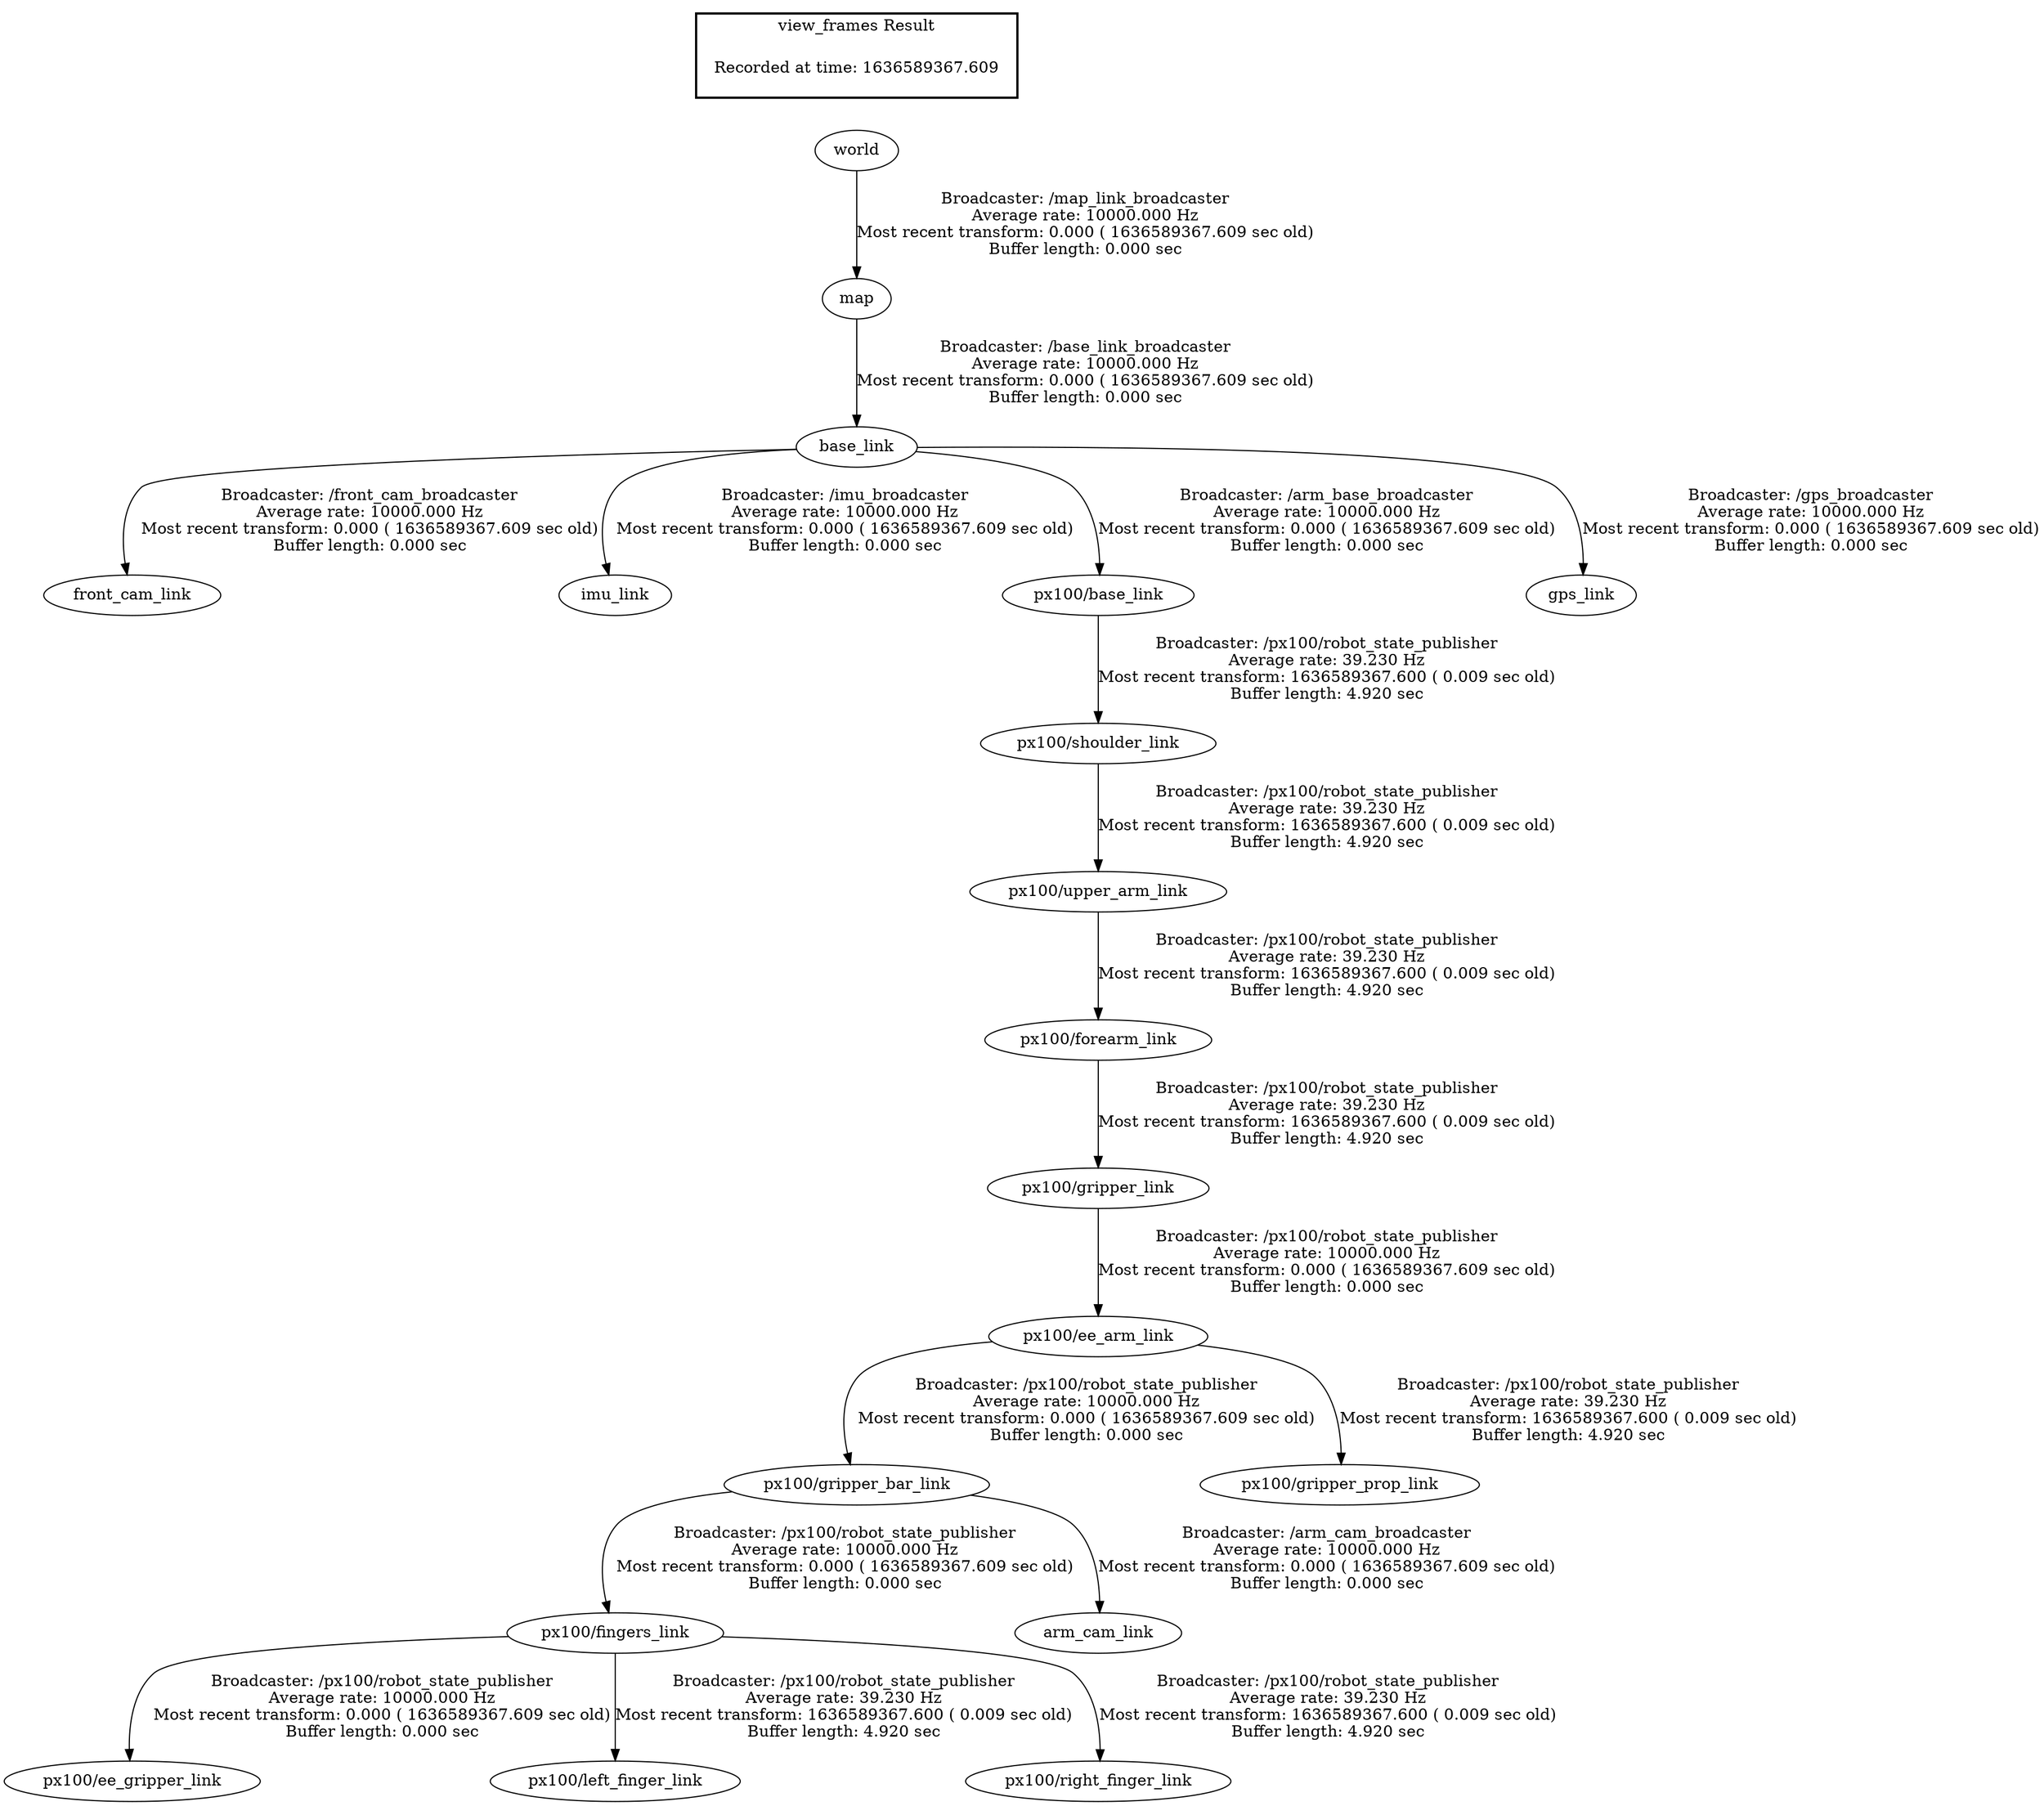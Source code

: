 digraph G {
"base_link" -> "front_cam_link"[label="Broadcaster: /front_cam_broadcaster\nAverage rate: 10000.000 Hz\nMost recent transform: 0.000 ( 1636589367.609 sec old)\nBuffer length: 0.000 sec\n"];
"map" -> "base_link"[label="Broadcaster: /base_link_broadcaster\nAverage rate: 10000.000 Hz\nMost recent transform: 0.000 ( 1636589367.609 sec old)\nBuffer length: 0.000 sec\n"];
"base_link" -> "imu_link"[label="Broadcaster: /imu_broadcaster\nAverage rate: 10000.000 Hz\nMost recent transform: 0.000 ( 1636589367.609 sec old)\nBuffer length: 0.000 sec\n"];
"px100/gripper_link" -> "px100/ee_arm_link"[label="Broadcaster: /px100/robot_state_publisher\nAverage rate: 10000.000 Hz\nMost recent transform: 0.000 ( 1636589367.609 sec old)\nBuffer length: 0.000 sec\n"];
"px100/forearm_link" -> "px100/gripper_link"[label="Broadcaster: /px100/robot_state_publisher\nAverage rate: 39.230 Hz\nMost recent transform: 1636589367.600 ( 0.009 sec old)\nBuffer length: 4.920 sec\n"];
"px100/gripper_bar_link" -> "px100/fingers_link"[label="Broadcaster: /px100/robot_state_publisher\nAverage rate: 10000.000 Hz\nMost recent transform: 0.000 ( 1636589367.609 sec old)\nBuffer length: 0.000 sec\n"];
"px100/ee_arm_link" -> "px100/gripper_bar_link"[label="Broadcaster: /px100/robot_state_publisher\nAverage rate: 10000.000 Hz\nMost recent transform: 0.000 ( 1636589367.609 sec old)\nBuffer length: 0.000 sec\n"];
"px100/fingers_link" -> "px100/ee_gripper_link"[label="Broadcaster: /px100/robot_state_publisher\nAverage rate: 10000.000 Hz\nMost recent transform: 0.000 ( 1636589367.609 sec old)\nBuffer length: 0.000 sec\n"];
"base_link" -> "px100/base_link"[label="Broadcaster: /arm_base_broadcaster\nAverage rate: 10000.000 Hz\nMost recent transform: 0.000 ( 1636589367.609 sec old)\nBuffer length: 0.000 sec\n"];
"base_link" -> "gps_link"[label="Broadcaster: /gps_broadcaster\nAverage rate: 10000.000 Hz\nMost recent transform: 0.000 ( 1636589367.609 sec old)\nBuffer length: 0.000 sec\n"];
"px100/gripper_bar_link" -> "arm_cam_link"[label="Broadcaster: /arm_cam_broadcaster\nAverage rate: 10000.000 Hz\nMost recent transform: 0.000 ( 1636589367.609 sec old)\nBuffer length: 0.000 sec\n"];
"world" -> "map"[label="Broadcaster: /map_link_broadcaster\nAverage rate: 10000.000 Hz\nMost recent transform: 0.000 ( 1636589367.609 sec old)\nBuffer length: 0.000 sec\n"];
"px100/upper_arm_link" -> "px100/forearm_link"[label="Broadcaster: /px100/robot_state_publisher\nAverage rate: 39.230 Hz\nMost recent transform: 1636589367.600 ( 0.009 sec old)\nBuffer length: 4.920 sec\n"];
"px100/shoulder_link" -> "px100/upper_arm_link"[label="Broadcaster: /px100/robot_state_publisher\nAverage rate: 39.230 Hz\nMost recent transform: 1636589367.600 ( 0.009 sec old)\nBuffer length: 4.920 sec\n"];
"px100/ee_arm_link" -> "px100/gripper_prop_link"[label="Broadcaster: /px100/robot_state_publisher\nAverage rate: 39.230 Hz\nMost recent transform: 1636589367.600 ( 0.009 sec old)\nBuffer length: 4.920 sec\n"];
"px100/fingers_link" -> "px100/left_finger_link"[label="Broadcaster: /px100/robot_state_publisher\nAverage rate: 39.230 Hz\nMost recent transform: 1636589367.600 ( 0.009 sec old)\nBuffer length: 4.920 sec\n"];
"px100/fingers_link" -> "px100/right_finger_link"[label="Broadcaster: /px100/robot_state_publisher\nAverage rate: 39.230 Hz\nMost recent transform: 1636589367.600 ( 0.009 sec old)\nBuffer length: 4.920 sec\n"];
"px100/base_link" -> "px100/shoulder_link"[label="Broadcaster: /px100/robot_state_publisher\nAverage rate: 39.230 Hz\nMost recent transform: 1636589367.600 ( 0.009 sec old)\nBuffer length: 4.920 sec\n"];
edge [style=invis];
 subgraph cluster_legend { style=bold; color=black; label ="view_frames Result";
"Recorded at time: 1636589367.609"[ shape=plaintext ] ;
 }->"world";
}